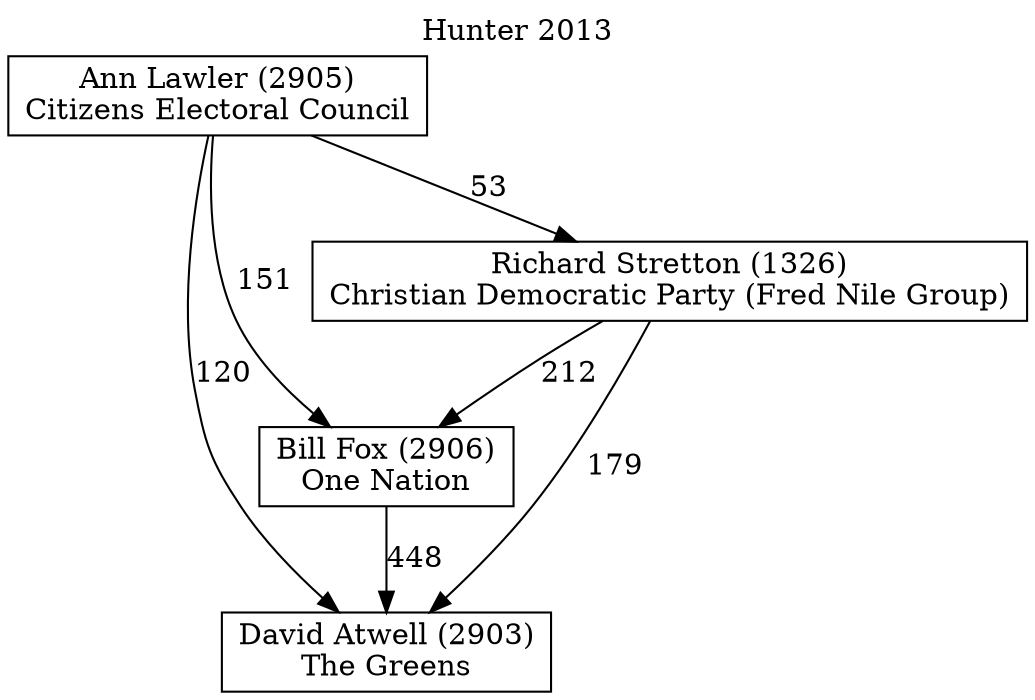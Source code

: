 // House preference flow
digraph "David Atwell (2903)_Hunter_2013" {
	graph [label="Hunter 2013" labelloc=t mclimit=10]
	node [shape=box]
	"Ann Lawler (2905)" [label="Ann Lawler (2905)
Citizens Electoral Council"]
	"Bill Fox (2906)" [label="Bill Fox (2906)
One Nation"]
	"David Atwell (2903)" [label="David Atwell (2903)
The Greens"]
	"Richard Stretton (1326)" [label="Richard Stretton (1326)
Christian Democratic Party (Fred Nile Group)"]
	"Ann Lawler (2905)" -> "Bill Fox (2906)" [label=151]
	"Ann Lawler (2905)" -> "David Atwell (2903)" [label=120]
	"Ann Lawler (2905)" -> "Richard Stretton (1326)" [label=53]
	"Bill Fox (2906)" -> "David Atwell (2903)" [label=448]
	"Richard Stretton (1326)" -> "Bill Fox (2906)" [label=212]
	"Richard Stretton (1326)" -> "David Atwell (2903)" [label=179]
}
